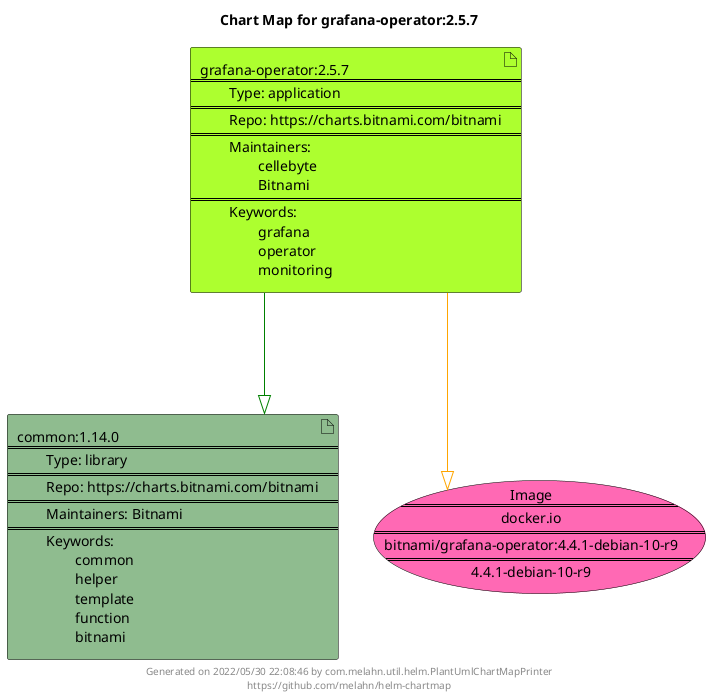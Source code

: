 @startuml
skinparam linetype ortho
skinparam backgroundColor white
skinparam usecaseBorderColor black
skinparam usecaseArrowColor LightSlateGray
skinparam artifactBorderColor black
skinparam artifactArrowColor LightSlateGray

title Chart Map for grafana-operator:2.5.7

'There are 2 referenced Helm Charts
artifact "common:1.14.0\n====\n\tType: library\n====\n\tRepo: https://charts.bitnami.com/bitnami\n====\n\tMaintainers: Bitnami\n====\n\tKeywords: \n\t\tcommon\n\t\thelper\n\t\ttemplate\n\t\tfunction\n\t\tbitnami" as common_1_14_0 #DarkSeaGreen
artifact "grafana-operator:2.5.7\n====\n\tType: application\n====\n\tRepo: https://charts.bitnami.com/bitnami\n====\n\tMaintainers: \n\t\tcellebyte\n\t\tBitnami\n====\n\tKeywords: \n\t\tgrafana\n\t\toperator\n\t\tmonitoring" as grafana_operator_2_5_7 #GreenYellow

'There is one referenced Docker Image
usecase "Image\n====\ndocker.io\n====\nbitnami/grafana-operator:4.4.1-debian-10-r9\n====\n4.4.1-debian-10-r9" as docker_io_bitnami_grafana_operator_4_4_1_debian_10_r9 #HotPink

'Chart Dependencies
grafana_operator_2_5_7--[#green]-|>common_1_14_0
grafana_operator_2_5_7--[#orange]-|>docker_io_bitnami_grafana_operator_4_4_1_debian_10_r9

center footer Generated on 2022/05/30 22:08:46 by com.melahn.util.helm.PlantUmlChartMapPrinter\nhttps://github.com/melahn/helm-chartmap
@enduml
